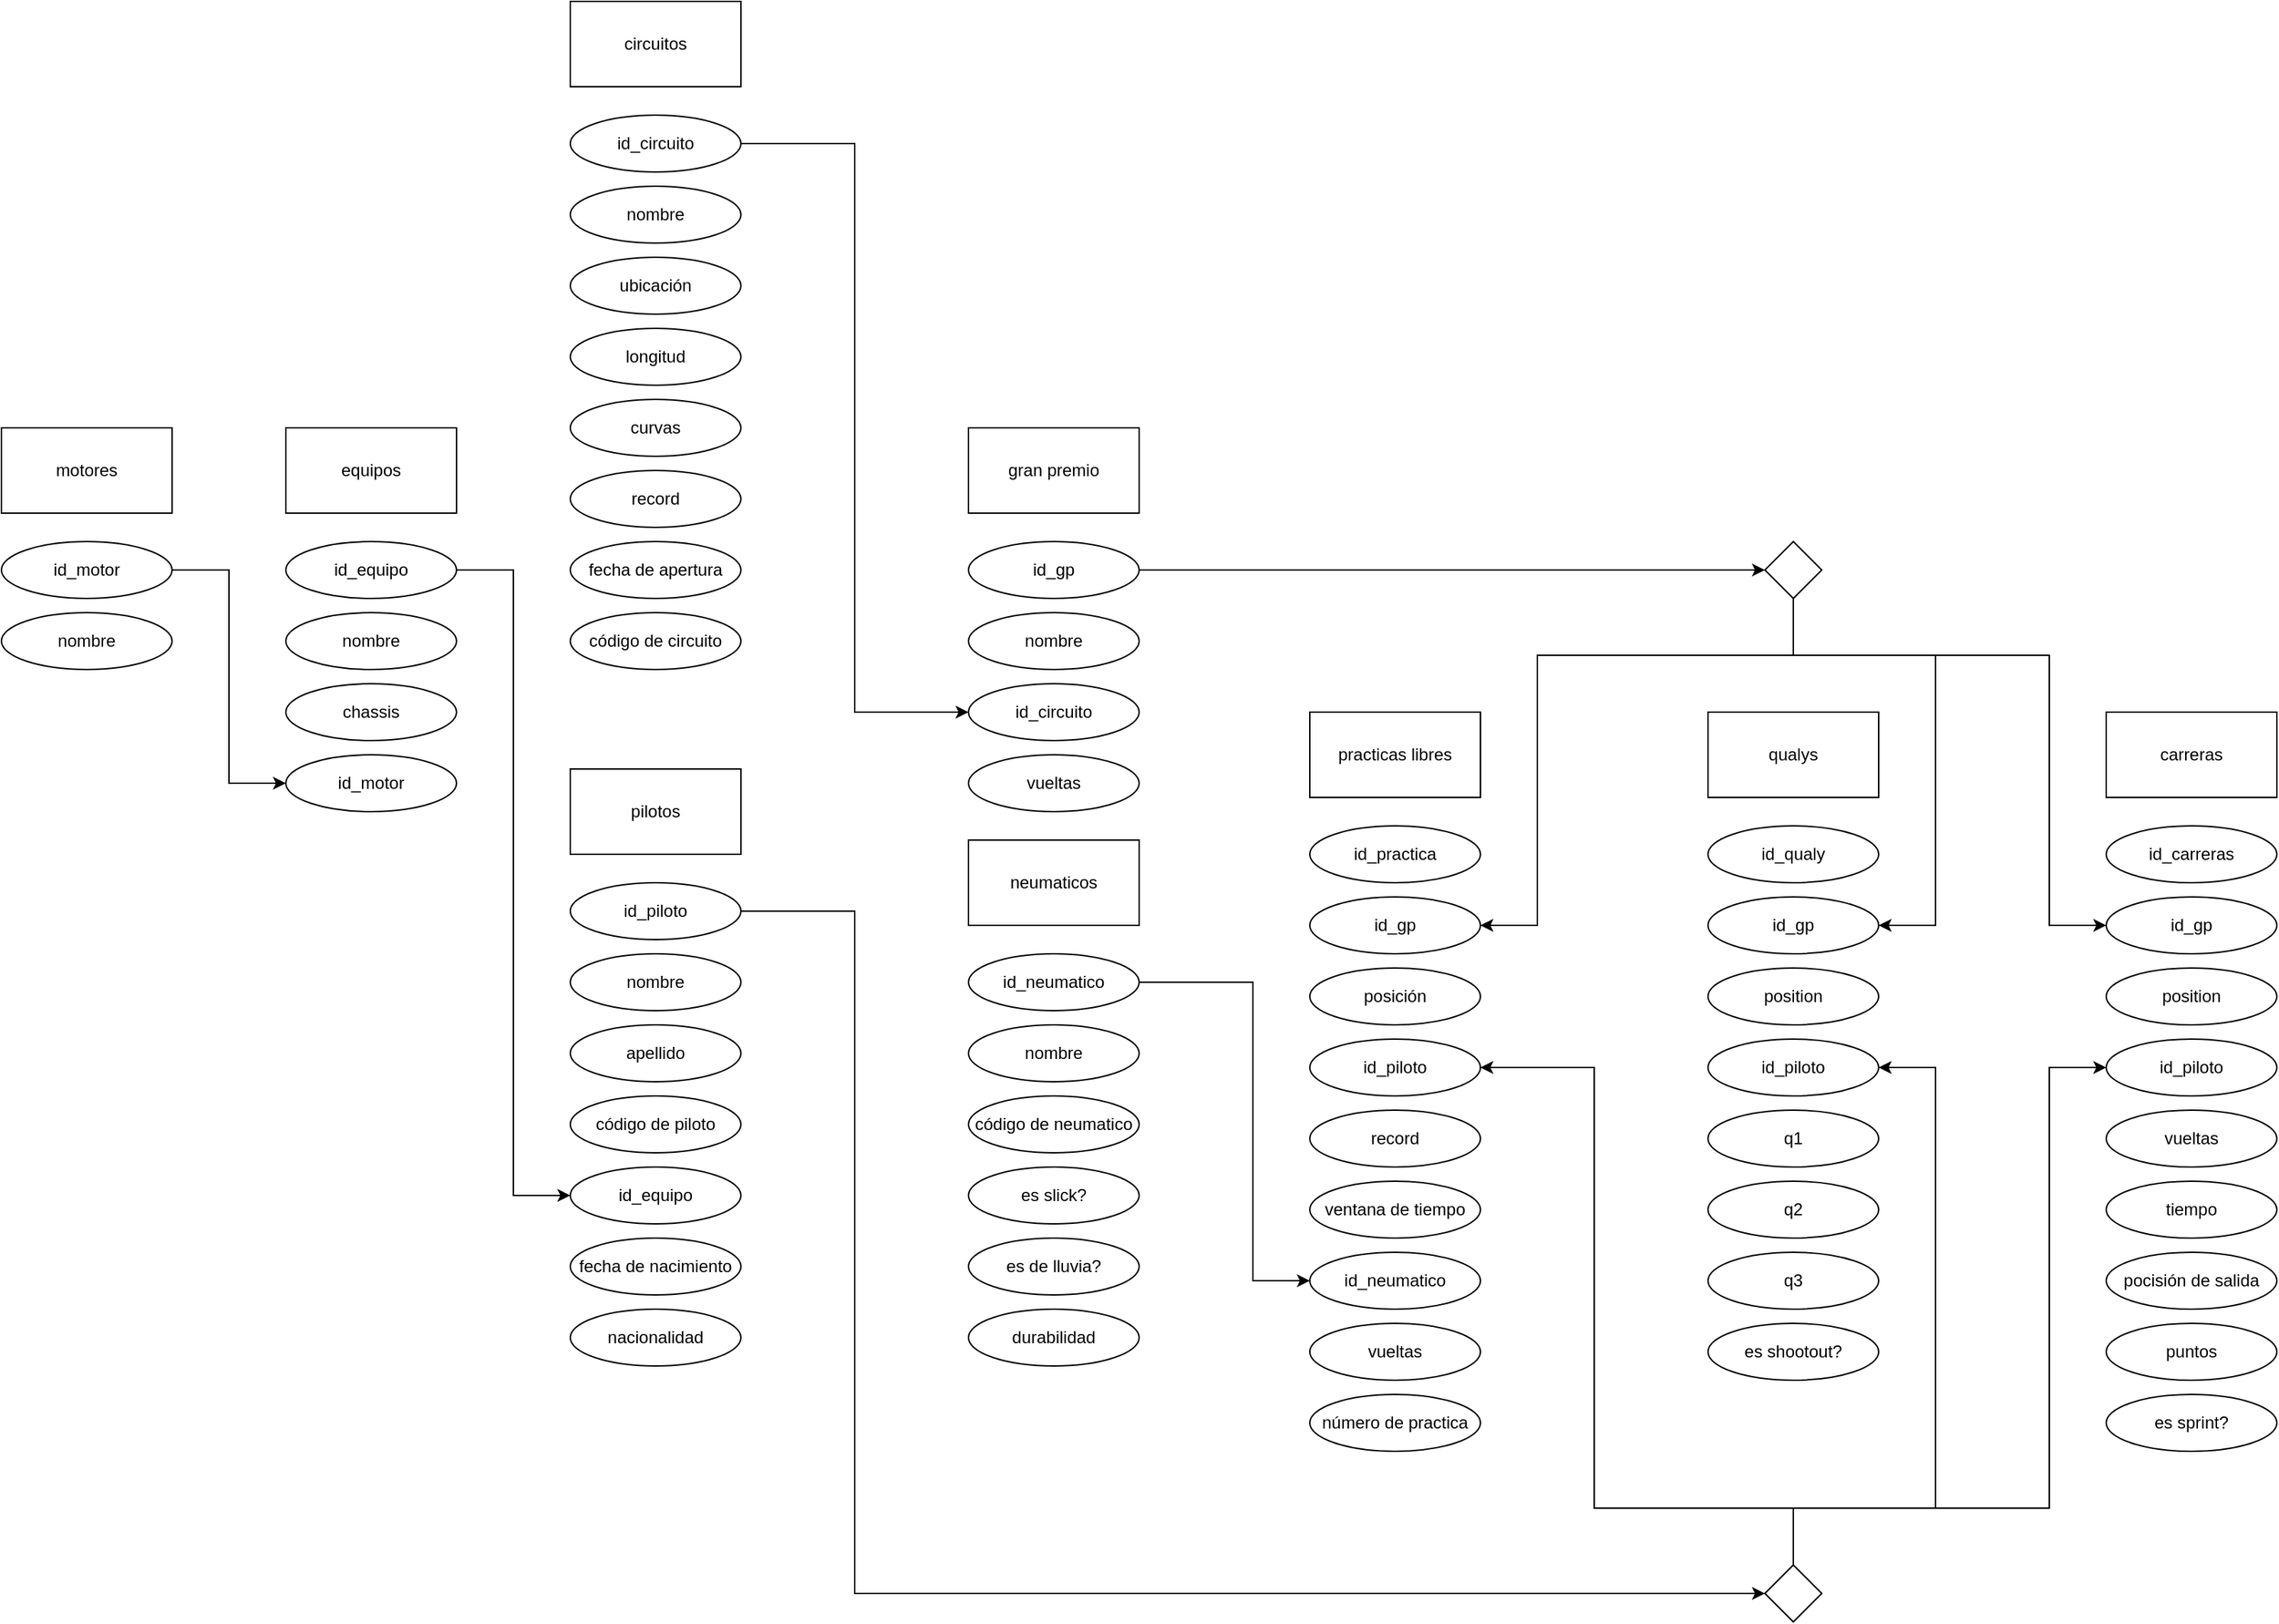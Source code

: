<mxfile version="26.0.3">
  <diagram name="Página-1" id="1XjyT189dZXqBtgKHCGy">
    <mxGraphModel dx="1687" dy="2037" grid="1" gridSize="10" guides="1" tooltips="1" connect="1" arrows="1" fold="1" page="1" pageScale="1" pageWidth="827" pageHeight="1169" math="0" shadow="0">
      <root>
        <mxCell id="0" />
        <mxCell id="1" parent="0" />
        <mxCell id="Y71_SHxbXxKFn21ZLgF6-16" value="" style="group" parent="1" vertex="1" connectable="0">
          <mxGeometry x="400" y="280" width="120" height="420" as="geometry" />
        </mxCell>
        <mxCell id="ORaX9uC71xQnGGb8Kszj-1" value="pilotos" style="rounded=0;whiteSpace=wrap;html=1;" parent="Y71_SHxbXxKFn21ZLgF6-16" vertex="1">
          <mxGeometry width="120" height="60" as="geometry" />
        </mxCell>
        <mxCell id="Y71_SHxbXxKFn21ZLgF6-8" value="nombre" style="ellipse;whiteSpace=wrap;html=1;" parent="Y71_SHxbXxKFn21ZLgF6-16" vertex="1">
          <mxGeometry y="130" width="120" height="40" as="geometry" />
        </mxCell>
        <mxCell id="Y71_SHxbXxKFn21ZLgF6-9" value="id_piloto" style="ellipse;whiteSpace=wrap;html=1;" parent="Y71_SHxbXxKFn21ZLgF6-16" vertex="1">
          <mxGeometry y="80" width="120" height="40" as="geometry" />
        </mxCell>
        <mxCell id="Y71_SHxbXxKFn21ZLgF6-10" value="apellido" style="ellipse;whiteSpace=wrap;html=1;" parent="Y71_SHxbXxKFn21ZLgF6-16" vertex="1">
          <mxGeometry y="180" width="120" height="40" as="geometry" />
        </mxCell>
        <mxCell id="Y71_SHxbXxKFn21ZLgF6-11" value="código de piloto" style="ellipse;whiteSpace=wrap;html=1;" parent="Y71_SHxbXxKFn21ZLgF6-16" vertex="1">
          <mxGeometry y="230" width="120" height="40" as="geometry" />
        </mxCell>
        <mxCell id="Y71_SHxbXxKFn21ZLgF6-12" value="id_equipo" style="ellipse;whiteSpace=wrap;html=1;" parent="Y71_SHxbXxKFn21ZLgF6-16" vertex="1">
          <mxGeometry y="280" width="120" height="40" as="geometry" />
        </mxCell>
        <mxCell id="Y71_SHxbXxKFn21ZLgF6-13" value="fecha de nacimiento" style="ellipse;whiteSpace=wrap;html=1;" parent="Y71_SHxbXxKFn21ZLgF6-16" vertex="1">
          <mxGeometry y="330" width="120" height="40" as="geometry" />
        </mxCell>
        <mxCell id="Y71_SHxbXxKFn21ZLgF6-14" value="nacionalidad" style="ellipse;whiteSpace=wrap;html=1;" parent="Y71_SHxbXxKFn21ZLgF6-16" vertex="1">
          <mxGeometry y="380" width="120" height="40" as="geometry" />
        </mxCell>
        <mxCell id="Y71_SHxbXxKFn21ZLgF6-17" value="" style="group" parent="1" vertex="1" connectable="0">
          <mxGeometry x="200" y="40" width="120" height="270" as="geometry" />
        </mxCell>
        <mxCell id="ORaX9uC71xQnGGb8Kszj-2" value="equipos" style="rounded=0;whiteSpace=wrap;html=1;" parent="Y71_SHxbXxKFn21ZLgF6-17" vertex="1">
          <mxGeometry width="120" height="60" as="geometry" />
        </mxCell>
        <mxCell id="Y71_SHxbXxKFn21ZLgF6-3" value="id_equipo" style="ellipse;whiteSpace=wrap;html=1;" parent="Y71_SHxbXxKFn21ZLgF6-17" vertex="1">
          <mxGeometry y="80" width="120" height="40" as="geometry" />
        </mxCell>
        <mxCell id="Y71_SHxbXxKFn21ZLgF6-4" value="chassis" style="ellipse;whiteSpace=wrap;html=1;" parent="Y71_SHxbXxKFn21ZLgF6-17" vertex="1">
          <mxGeometry y="180" width="120" height="40" as="geometry" />
        </mxCell>
        <mxCell id="Y71_SHxbXxKFn21ZLgF6-5" value="id_motor" style="ellipse;whiteSpace=wrap;html=1;" parent="Y71_SHxbXxKFn21ZLgF6-17" vertex="1">
          <mxGeometry y="230" width="120" height="40" as="geometry" />
        </mxCell>
        <mxCell id="Y71_SHxbXxKFn21ZLgF6-7" value="nombre" style="ellipse;whiteSpace=wrap;html=1;" parent="Y71_SHxbXxKFn21ZLgF6-17" vertex="1">
          <mxGeometry y="130" width="120" height="40" as="geometry" />
        </mxCell>
        <mxCell id="Y71_SHxbXxKFn21ZLgF6-18" value="" style="group" parent="1" vertex="1" connectable="0">
          <mxGeometry y="40" width="120" height="170" as="geometry" />
        </mxCell>
        <mxCell id="ORaX9uC71xQnGGb8Kszj-3" value="motores" style="rounded=0;whiteSpace=wrap;html=1;" parent="Y71_SHxbXxKFn21ZLgF6-18" vertex="1">
          <mxGeometry width="120" height="60" as="geometry" />
        </mxCell>
        <mxCell id="Y71_SHxbXxKFn21ZLgF6-1" value="id_motor" style="ellipse;whiteSpace=wrap;html=1;" parent="Y71_SHxbXxKFn21ZLgF6-18" vertex="1">
          <mxGeometry y="80" width="120" height="40" as="geometry" />
        </mxCell>
        <mxCell id="Y71_SHxbXxKFn21ZLgF6-2" value="nombre" style="ellipse;whiteSpace=wrap;html=1;" parent="Y71_SHxbXxKFn21ZLgF6-18" vertex="1">
          <mxGeometry y="130" width="120" height="40" as="geometry" />
        </mxCell>
        <mxCell id="Y71_SHxbXxKFn21ZLgF6-32" value="" style="group" parent="1" vertex="1" connectable="0">
          <mxGeometry x="400" y="-260" width="120" height="470" as="geometry" />
        </mxCell>
        <mxCell id="Y71_SHxbXxKFn21ZLgF6-15" value="circuitos" style="rounded=0;whiteSpace=wrap;html=1;" parent="Y71_SHxbXxKFn21ZLgF6-32" vertex="1">
          <mxGeometry width="120" height="60" as="geometry" />
        </mxCell>
        <mxCell id="Y71_SHxbXxKFn21ZLgF6-24" value="id_circuito" style="ellipse;whiteSpace=wrap;html=1;" parent="Y71_SHxbXxKFn21ZLgF6-32" vertex="1">
          <mxGeometry y="80" width="120" height="40" as="geometry" />
        </mxCell>
        <mxCell id="Y71_SHxbXxKFn21ZLgF6-25" value="curvas" style="ellipse;whiteSpace=wrap;html=1;" parent="Y71_SHxbXxKFn21ZLgF6-32" vertex="1">
          <mxGeometry y="280" width="120" height="40" as="geometry" />
        </mxCell>
        <mxCell id="Y71_SHxbXxKFn21ZLgF6-26" value="longitud" style="ellipse;whiteSpace=wrap;html=1;" parent="Y71_SHxbXxKFn21ZLgF6-32" vertex="1">
          <mxGeometry y="230" width="120" height="40" as="geometry" />
        </mxCell>
        <mxCell id="Y71_SHxbXxKFn21ZLgF6-27" value="ubicación" style="ellipse;whiteSpace=wrap;html=1;" parent="Y71_SHxbXxKFn21ZLgF6-32" vertex="1">
          <mxGeometry y="180" width="120" height="40" as="geometry" />
        </mxCell>
        <mxCell id="Y71_SHxbXxKFn21ZLgF6-28" value="nombre" style="ellipse;whiteSpace=wrap;html=1;" parent="Y71_SHxbXxKFn21ZLgF6-32" vertex="1">
          <mxGeometry y="130" width="120" height="40" as="geometry" />
        </mxCell>
        <mxCell id="Y71_SHxbXxKFn21ZLgF6-29" value="código de circuito" style="ellipse;whiteSpace=wrap;html=1;" parent="Y71_SHxbXxKFn21ZLgF6-32" vertex="1">
          <mxGeometry y="430" width="120" height="40" as="geometry" />
        </mxCell>
        <mxCell id="Y71_SHxbXxKFn21ZLgF6-30" value="fecha de apertura" style="ellipse;whiteSpace=wrap;html=1;" parent="Y71_SHxbXxKFn21ZLgF6-32" vertex="1">
          <mxGeometry y="380" width="120" height="40" as="geometry" />
        </mxCell>
        <mxCell id="Y71_SHxbXxKFn21ZLgF6-31" value="record" style="ellipse;whiteSpace=wrap;html=1;" parent="Y71_SHxbXxKFn21ZLgF6-32" vertex="1">
          <mxGeometry y="330" width="120" height="40" as="geometry" />
        </mxCell>
        <mxCell id="Y71_SHxbXxKFn21ZLgF6-48" value="" style="group" parent="1" vertex="1" connectable="0">
          <mxGeometry x="680" y="40" width="120" height="270" as="geometry" />
        </mxCell>
        <mxCell id="Y71_SHxbXxKFn21ZLgF6-34" value="gran premio" style="rounded=0;whiteSpace=wrap;html=1;" parent="Y71_SHxbXxKFn21ZLgF6-48" vertex="1">
          <mxGeometry width="120" height="60" as="geometry" />
        </mxCell>
        <mxCell id="Y71_SHxbXxKFn21ZLgF6-35" value="vueltas" style="ellipse;whiteSpace=wrap;html=1;" parent="Y71_SHxbXxKFn21ZLgF6-48" vertex="1">
          <mxGeometry y="230" width="120" height="40" as="geometry" />
        </mxCell>
        <mxCell id="Y71_SHxbXxKFn21ZLgF6-36" value="id_circuito" style="ellipse;whiteSpace=wrap;html=1;" parent="Y71_SHxbXxKFn21ZLgF6-48" vertex="1">
          <mxGeometry y="180" width="120" height="40" as="geometry" />
        </mxCell>
        <mxCell id="Y71_SHxbXxKFn21ZLgF6-37" value="nombre" style="ellipse;whiteSpace=wrap;html=1;" parent="Y71_SHxbXxKFn21ZLgF6-48" vertex="1">
          <mxGeometry y="130" width="120" height="40" as="geometry" />
        </mxCell>
        <mxCell id="Y71_SHxbXxKFn21ZLgF6-38" value="id_gp" style="ellipse;whiteSpace=wrap;html=1;" parent="Y71_SHxbXxKFn21ZLgF6-48" vertex="1">
          <mxGeometry y="80" width="120" height="40" as="geometry" />
        </mxCell>
        <mxCell id="Y71_SHxbXxKFn21ZLgF6-51" value="" style="group" parent="1" vertex="1" connectable="0">
          <mxGeometry x="680" y="330" width="120" height="370" as="geometry" />
        </mxCell>
        <mxCell id="Y71_SHxbXxKFn21ZLgF6-33" value="neumaticos" style="rounded=0;whiteSpace=wrap;html=1;" parent="Y71_SHxbXxKFn21ZLgF6-51" vertex="1">
          <mxGeometry width="120" height="60" as="geometry" />
        </mxCell>
        <mxCell id="Y71_SHxbXxKFn21ZLgF6-44" value="es slick?" style="ellipse;whiteSpace=wrap;html=1;" parent="Y71_SHxbXxKFn21ZLgF6-51" vertex="1">
          <mxGeometry y="230" width="120" height="40" as="geometry" />
        </mxCell>
        <mxCell id="Y71_SHxbXxKFn21ZLgF6-45" value="código de neumatico" style="ellipse;whiteSpace=wrap;html=1;" parent="Y71_SHxbXxKFn21ZLgF6-51" vertex="1">
          <mxGeometry y="180" width="120" height="40" as="geometry" />
        </mxCell>
        <mxCell id="Y71_SHxbXxKFn21ZLgF6-46" value="nombre" style="ellipse;whiteSpace=wrap;html=1;" parent="Y71_SHxbXxKFn21ZLgF6-51" vertex="1">
          <mxGeometry y="130" width="120" height="40" as="geometry" />
        </mxCell>
        <mxCell id="Y71_SHxbXxKFn21ZLgF6-47" value="id_neumatico" style="ellipse;whiteSpace=wrap;html=1;" parent="Y71_SHxbXxKFn21ZLgF6-51" vertex="1">
          <mxGeometry y="80" width="120" height="40" as="geometry" />
        </mxCell>
        <mxCell id="Y71_SHxbXxKFn21ZLgF6-49" value="durabilidad" style="ellipse;whiteSpace=wrap;html=1;" parent="Y71_SHxbXxKFn21ZLgF6-51" vertex="1">
          <mxGeometry y="330" width="120" height="40" as="geometry" />
        </mxCell>
        <mxCell id="Y71_SHxbXxKFn21ZLgF6-50" value="es de lluvia?" style="ellipse;whiteSpace=wrap;html=1;" parent="Y71_SHxbXxKFn21ZLgF6-51" vertex="1">
          <mxGeometry y="280" width="120" height="40" as="geometry" />
        </mxCell>
        <mxCell id="NEfpqQBeJ3S7reQgsocP-1" style="edgeStyle=orthogonalEdgeStyle;rounded=0;orthogonalLoop=1;jettySize=auto;html=1;exitX=1;exitY=0.5;exitDx=0;exitDy=0;entryX=0;entryY=0.5;entryDx=0;entryDy=0;" edge="1" parent="1" source="Y71_SHxbXxKFn21ZLgF6-1" target="Y71_SHxbXxKFn21ZLgF6-5">
          <mxGeometry relative="1" as="geometry" />
        </mxCell>
        <mxCell id="NEfpqQBeJ3S7reQgsocP-2" style="edgeStyle=orthogonalEdgeStyle;rounded=0;orthogonalLoop=1;jettySize=auto;html=1;exitX=1;exitY=0.5;exitDx=0;exitDy=0;entryX=0;entryY=0.5;entryDx=0;entryDy=0;" edge="1" parent="1" source="Y71_SHxbXxKFn21ZLgF6-3" target="Y71_SHxbXxKFn21ZLgF6-12">
          <mxGeometry relative="1" as="geometry" />
        </mxCell>
        <mxCell id="NEfpqQBeJ3S7reQgsocP-3" style="edgeStyle=orthogonalEdgeStyle;rounded=0;orthogonalLoop=1;jettySize=auto;html=1;exitX=1;exitY=0.5;exitDx=0;exitDy=0;entryX=0;entryY=0.5;entryDx=0;entryDy=0;" edge="1" parent="1" source="Y71_SHxbXxKFn21ZLgF6-24" target="Y71_SHxbXxKFn21ZLgF6-36">
          <mxGeometry relative="1" as="geometry" />
        </mxCell>
        <mxCell id="NEfpqQBeJ3S7reQgsocP-6" style="edgeStyle=orthogonalEdgeStyle;rounded=0;orthogonalLoop=1;jettySize=auto;html=1;exitX=0.5;exitY=1;exitDx=0;exitDy=0;entryX=1;entryY=0.5;entryDx=0;entryDy=0;" edge="1" parent="1" source="NEfpqQBeJ3S7reQgsocP-4" target="Y71_SHxbXxKFn21ZLgF6-58">
          <mxGeometry relative="1" as="geometry">
            <Array as="points">
              <mxPoint x="1260" y="200" />
              <mxPoint x="1080" y="200" />
              <mxPoint x="1080" y="390" />
            </Array>
          </mxGeometry>
        </mxCell>
        <mxCell id="NEfpqQBeJ3S7reQgsocP-7" style="edgeStyle=orthogonalEdgeStyle;rounded=0;orthogonalLoop=1;jettySize=auto;html=1;exitX=0.5;exitY=1;exitDx=0;exitDy=0;entryX=1;entryY=0.5;entryDx=0;entryDy=0;" edge="1" parent="1" source="NEfpqQBeJ3S7reQgsocP-4" target="Y71_SHxbXxKFn21ZLgF6-61">
          <mxGeometry relative="1" as="geometry">
            <Array as="points">
              <mxPoint x="1260" y="200" />
              <mxPoint x="1360" y="200" />
              <mxPoint x="1360" y="390" />
            </Array>
          </mxGeometry>
        </mxCell>
        <mxCell id="NEfpqQBeJ3S7reQgsocP-9" style="edgeStyle=orthogonalEdgeStyle;rounded=0;orthogonalLoop=1;jettySize=auto;html=1;exitX=0.5;exitY=1;exitDx=0;exitDy=0;entryX=0;entryY=0.5;entryDx=0;entryDy=0;" edge="1" parent="1" source="NEfpqQBeJ3S7reQgsocP-4" target="Y71_SHxbXxKFn21ZLgF6-72">
          <mxGeometry relative="1" as="geometry">
            <Array as="points">
              <mxPoint x="1260" y="200" />
              <mxPoint x="1440" y="200" />
              <mxPoint x="1440" y="390" />
            </Array>
          </mxGeometry>
        </mxCell>
        <mxCell id="NEfpqQBeJ3S7reQgsocP-4" value="" style="rhombus;whiteSpace=wrap;html=1;" vertex="1" parent="1">
          <mxGeometry x="1240" y="120" width="40" height="40" as="geometry" />
        </mxCell>
        <mxCell id="NEfpqQBeJ3S7reQgsocP-5" style="edgeStyle=orthogonalEdgeStyle;rounded=0;orthogonalLoop=1;jettySize=auto;html=1;exitX=1;exitY=0.5;exitDx=0;exitDy=0;entryX=0;entryY=0.5;entryDx=0;entryDy=0;" edge="1" parent="1" source="Y71_SHxbXxKFn21ZLgF6-38" target="NEfpqQBeJ3S7reQgsocP-4">
          <mxGeometry relative="1" as="geometry" />
        </mxCell>
        <mxCell id="NEfpqQBeJ3S7reQgsocP-10" value="" style="group" vertex="1" connectable="0" parent="1">
          <mxGeometry x="920" y="240" width="120" height="520" as="geometry" />
        </mxCell>
        <mxCell id="Y71_SHxbXxKFn21ZLgF6-23" value="id_neumatico" style="ellipse;whiteSpace=wrap;html=1;" parent="NEfpqQBeJ3S7reQgsocP-10" vertex="1">
          <mxGeometry y="380" width="120" height="40" as="geometry" />
        </mxCell>
        <mxCell id="Y71_SHxbXxKFn21ZLgF6-53" value="practicas libres" style="rounded=0;whiteSpace=wrap;html=1;" parent="NEfpqQBeJ3S7reQgsocP-10" vertex="1">
          <mxGeometry width="120" height="60" as="geometry" />
        </mxCell>
        <mxCell id="Y71_SHxbXxKFn21ZLgF6-54" value="ventana de tiempo" style="ellipse;whiteSpace=wrap;html=1;" parent="NEfpqQBeJ3S7reQgsocP-10" vertex="1">
          <mxGeometry y="330" width="120" height="40" as="geometry" />
        </mxCell>
        <mxCell id="Y71_SHxbXxKFn21ZLgF6-55" value="record" style="ellipse;whiteSpace=wrap;html=1;" parent="NEfpqQBeJ3S7reQgsocP-10" vertex="1">
          <mxGeometry y="280" width="120" height="40" as="geometry" />
        </mxCell>
        <mxCell id="Y71_SHxbXxKFn21ZLgF6-56" value="id_piloto" style="ellipse;whiteSpace=wrap;html=1;" parent="NEfpqQBeJ3S7reQgsocP-10" vertex="1">
          <mxGeometry y="230" width="120" height="40" as="geometry" />
        </mxCell>
        <mxCell id="Y71_SHxbXxKFn21ZLgF6-57" value="posición" style="ellipse;whiteSpace=wrap;html=1;" parent="NEfpqQBeJ3S7reQgsocP-10" vertex="1">
          <mxGeometry y="180" width="120" height="40" as="geometry" />
        </mxCell>
        <mxCell id="Y71_SHxbXxKFn21ZLgF6-58" value="id_gp" style="ellipse;whiteSpace=wrap;html=1;" parent="NEfpqQBeJ3S7reQgsocP-10" vertex="1">
          <mxGeometry y="130" width="120" height="40" as="geometry" />
        </mxCell>
        <mxCell id="Y71_SHxbXxKFn21ZLgF6-59" value="id_practica" style="ellipse;whiteSpace=wrap;html=1;" parent="NEfpqQBeJ3S7reQgsocP-10" vertex="1">
          <mxGeometry y="80" width="120" height="40" as="geometry" />
        </mxCell>
        <mxCell id="Y71_SHxbXxKFn21ZLgF6-60" value="vueltas" style="ellipse;whiteSpace=wrap;html=1;" parent="NEfpqQBeJ3S7reQgsocP-10" vertex="1">
          <mxGeometry y="430" width="120" height="40" as="geometry" />
        </mxCell>
        <mxCell id="Y71_SHxbXxKFn21ZLgF6-63" value="número de practica" style="ellipse;whiteSpace=wrap;html=1;" parent="NEfpqQBeJ3S7reQgsocP-10" vertex="1">
          <mxGeometry y="480" width="120" height="40" as="geometry" />
        </mxCell>
        <mxCell id="NEfpqQBeJ3S7reQgsocP-11" value="" style="group" vertex="1" connectable="0" parent="1">
          <mxGeometry x="1200" y="240" width="120" height="470" as="geometry" />
        </mxCell>
        <mxCell id="Y71_SHxbXxKFn21ZLgF6-52" value="qualys" style="rounded=0;whiteSpace=wrap;html=1;" parent="NEfpqQBeJ3S7reQgsocP-11" vertex="1">
          <mxGeometry width="120" height="60" as="geometry" />
        </mxCell>
        <mxCell id="Y71_SHxbXxKFn21ZLgF6-61" value="id_gp" style="ellipse;whiteSpace=wrap;html=1;" parent="NEfpqQBeJ3S7reQgsocP-11" vertex="1">
          <mxGeometry y="130" width="120" height="40" as="geometry" />
        </mxCell>
        <mxCell id="Y71_SHxbXxKFn21ZLgF6-62" value="id_qualy" style="ellipse;whiteSpace=wrap;html=1;" parent="NEfpqQBeJ3S7reQgsocP-11" vertex="1">
          <mxGeometry y="80" width="120" height="40" as="geometry" />
        </mxCell>
        <mxCell id="Y71_SHxbXxKFn21ZLgF6-64" value="position" style="ellipse;whiteSpace=wrap;html=1;" parent="NEfpqQBeJ3S7reQgsocP-11" vertex="1">
          <mxGeometry y="180" width="120" height="40" as="geometry" />
        </mxCell>
        <mxCell id="Y71_SHxbXxKFn21ZLgF6-65" value="es shootout?" style="ellipse;whiteSpace=wrap;html=1;" parent="NEfpqQBeJ3S7reQgsocP-11" vertex="1">
          <mxGeometry y="430" width="120" height="40" as="geometry" />
        </mxCell>
        <mxCell id="Y71_SHxbXxKFn21ZLgF6-68" value="id_piloto" style="ellipse;whiteSpace=wrap;html=1;" parent="NEfpqQBeJ3S7reQgsocP-11" vertex="1">
          <mxGeometry y="230" width="120" height="40" as="geometry" />
        </mxCell>
        <mxCell id="Y71_SHxbXxKFn21ZLgF6-69" value="q3" style="ellipse;whiteSpace=wrap;html=1;" parent="NEfpqQBeJ3S7reQgsocP-11" vertex="1">
          <mxGeometry y="380" width="120" height="40" as="geometry" />
        </mxCell>
        <mxCell id="Y71_SHxbXxKFn21ZLgF6-70" value="q2" style="ellipse;whiteSpace=wrap;html=1;" parent="NEfpqQBeJ3S7reQgsocP-11" vertex="1">
          <mxGeometry y="330" width="120" height="40" as="geometry" />
        </mxCell>
        <mxCell id="Y71_SHxbXxKFn21ZLgF6-71" value="q1" style="ellipse;whiteSpace=wrap;html=1;" parent="NEfpqQBeJ3S7reQgsocP-11" vertex="1">
          <mxGeometry y="280" width="120" height="40" as="geometry" />
        </mxCell>
        <mxCell id="NEfpqQBeJ3S7reQgsocP-12" value="" style="group" vertex="1" connectable="0" parent="1">
          <mxGeometry x="1480" y="240" width="120" height="520" as="geometry" />
        </mxCell>
        <mxCell id="Y71_SHxbXxKFn21ZLgF6-40" value="carreras" style="rounded=0;whiteSpace=wrap;html=1;" parent="NEfpqQBeJ3S7reQgsocP-12" vertex="1">
          <mxGeometry width="120" height="60" as="geometry" />
        </mxCell>
        <mxCell id="Y71_SHxbXxKFn21ZLgF6-72" value="id_gp" style="ellipse;whiteSpace=wrap;html=1;" parent="NEfpqQBeJ3S7reQgsocP-12" vertex="1">
          <mxGeometry y="130" width="120" height="40" as="geometry" />
        </mxCell>
        <mxCell id="Y71_SHxbXxKFn21ZLgF6-73" value="id_carreras" style="ellipse;whiteSpace=wrap;html=1;" parent="NEfpqQBeJ3S7reQgsocP-12" vertex="1">
          <mxGeometry y="80" width="120" height="40" as="geometry" />
        </mxCell>
        <mxCell id="Y71_SHxbXxKFn21ZLgF6-74" value="position" style="ellipse;whiteSpace=wrap;html=1;" parent="NEfpqQBeJ3S7reQgsocP-12" vertex="1">
          <mxGeometry y="180" width="120" height="40" as="geometry" />
        </mxCell>
        <mxCell id="Y71_SHxbXxKFn21ZLgF6-77" value="id_piloto" style="ellipse;whiteSpace=wrap;html=1;" parent="NEfpqQBeJ3S7reQgsocP-12" vertex="1">
          <mxGeometry y="230" width="120" height="40" as="geometry" />
        </mxCell>
        <mxCell id="Y71_SHxbXxKFn21ZLgF6-78" value="tiempo" style="ellipse;whiteSpace=wrap;html=1;" parent="NEfpqQBeJ3S7reQgsocP-12" vertex="1">
          <mxGeometry y="330" width="120" height="40" as="geometry" />
        </mxCell>
        <mxCell id="Y71_SHxbXxKFn21ZLgF6-79" value="puntos" style="ellipse;whiteSpace=wrap;html=1;" parent="NEfpqQBeJ3S7reQgsocP-12" vertex="1">
          <mxGeometry y="430" width="120" height="40" as="geometry" />
        </mxCell>
        <mxCell id="Y71_SHxbXxKFn21ZLgF6-80" value="vueltas" style="ellipse;whiteSpace=wrap;html=1;" parent="NEfpqQBeJ3S7reQgsocP-12" vertex="1">
          <mxGeometry y="280" width="120" height="40" as="geometry" />
        </mxCell>
        <mxCell id="Y71_SHxbXxKFn21ZLgF6-83" value="es sprint?" style="ellipse;whiteSpace=wrap;html=1;" parent="NEfpqQBeJ3S7reQgsocP-12" vertex="1">
          <mxGeometry y="480" width="120" height="40" as="geometry" />
        </mxCell>
        <mxCell id="Y71_SHxbXxKFn21ZLgF6-84" value="pocisión de salida" style="ellipse;whiteSpace=wrap;html=1;" parent="NEfpqQBeJ3S7reQgsocP-12" vertex="1">
          <mxGeometry y="380" width="120" height="40" as="geometry" />
        </mxCell>
        <mxCell id="NEfpqQBeJ3S7reQgsocP-13" style="edgeStyle=orthogonalEdgeStyle;rounded=0;orthogonalLoop=1;jettySize=auto;html=1;exitX=1;exitY=0.5;exitDx=0;exitDy=0;entryX=0;entryY=0.5;entryDx=0;entryDy=0;" edge="1" parent="1" source="Y71_SHxbXxKFn21ZLgF6-47" target="Y71_SHxbXxKFn21ZLgF6-23">
          <mxGeometry relative="1" as="geometry">
            <Array as="points">
              <mxPoint x="880" y="430" />
              <mxPoint x="880" y="640" />
            </Array>
          </mxGeometry>
        </mxCell>
        <mxCell id="NEfpqQBeJ3S7reQgsocP-16" style="edgeStyle=orthogonalEdgeStyle;rounded=0;orthogonalLoop=1;jettySize=auto;html=1;exitX=0.5;exitY=0;exitDx=0;exitDy=0;entryX=1;entryY=0.5;entryDx=0;entryDy=0;" edge="1" parent="1" source="NEfpqQBeJ3S7reQgsocP-14" target="Y71_SHxbXxKFn21ZLgF6-56">
          <mxGeometry relative="1" as="geometry">
            <Array as="points">
              <mxPoint x="1260" y="800" />
              <mxPoint x="1120" y="800" />
              <mxPoint x="1120" y="490" />
            </Array>
          </mxGeometry>
        </mxCell>
        <mxCell id="NEfpqQBeJ3S7reQgsocP-17" style="edgeStyle=orthogonalEdgeStyle;rounded=0;orthogonalLoop=1;jettySize=auto;html=1;exitX=0.5;exitY=0;exitDx=0;exitDy=0;entryX=1;entryY=0.5;entryDx=0;entryDy=0;" edge="1" parent="1" source="NEfpqQBeJ3S7reQgsocP-14" target="Y71_SHxbXxKFn21ZLgF6-68">
          <mxGeometry relative="1" as="geometry">
            <Array as="points">
              <mxPoint x="1260" y="800" />
              <mxPoint x="1360" y="800" />
              <mxPoint x="1360" y="490" />
            </Array>
          </mxGeometry>
        </mxCell>
        <mxCell id="NEfpqQBeJ3S7reQgsocP-18" style="edgeStyle=orthogonalEdgeStyle;rounded=0;orthogonalLoop=1;jettySize=auto;html=1;exitX=0.5;exitY=0;exitDx=0;exitDy=0;entryX=0;entryY=0.5;entryDx=0;entryDy=0;" edge="1" parent="1" source="NEfpqQBeJ3S7reQgsocP-14" target="Y71_SHxbXxKFn21ZLgF6-77">
          <mxGeometry relative="1" as="geometry">
            <Array as="points">
              <mxPoint x="1260" y="800" />
              <mxPoint x="1440" y="800" />
              <mxPoint x="1440" y="490" />
            </Array>
          </mxGeometry>
        </mxCell>
        <mxCell id="NEfpqQBeJ3S7reQgsocP-14" value="" style="rhombus;whiteSpace=wrap;html=1;" vertex="1" parent="1">
          <mxGeometry x="1240" y="840" width="40" height="40" as="geometry" />
        </mxCell>
        <mxCell id="NEfpqQBeJ3S7reQgsocP-15" style="edgeStyle=orthogonalEdgeStyle;rounded=0;orthogonalLoop=1;jettySize=auto;html=1;exitX=1;exitY=0.5;exitDx=0;exitDy=0;entryX=0;entryY=0.5;entryDx=0;entryDy=0;" edge="1" parent="1" source="Y71_SHxbXxKFn21ZLgF6-9" target="NEfpqQBeJ3S7reQgsocP-14">
          <mxGeometry relative="1" as="geometry">
            <Array as="points">
              <mxPoint x="600" y="380" />
              <mxPoint x="600" y="860" />
            </Array>
          </mxGeometry>
        </mxCell>
      </root>
    </mxGraphModel>
  </diagram>
</mxfile>

